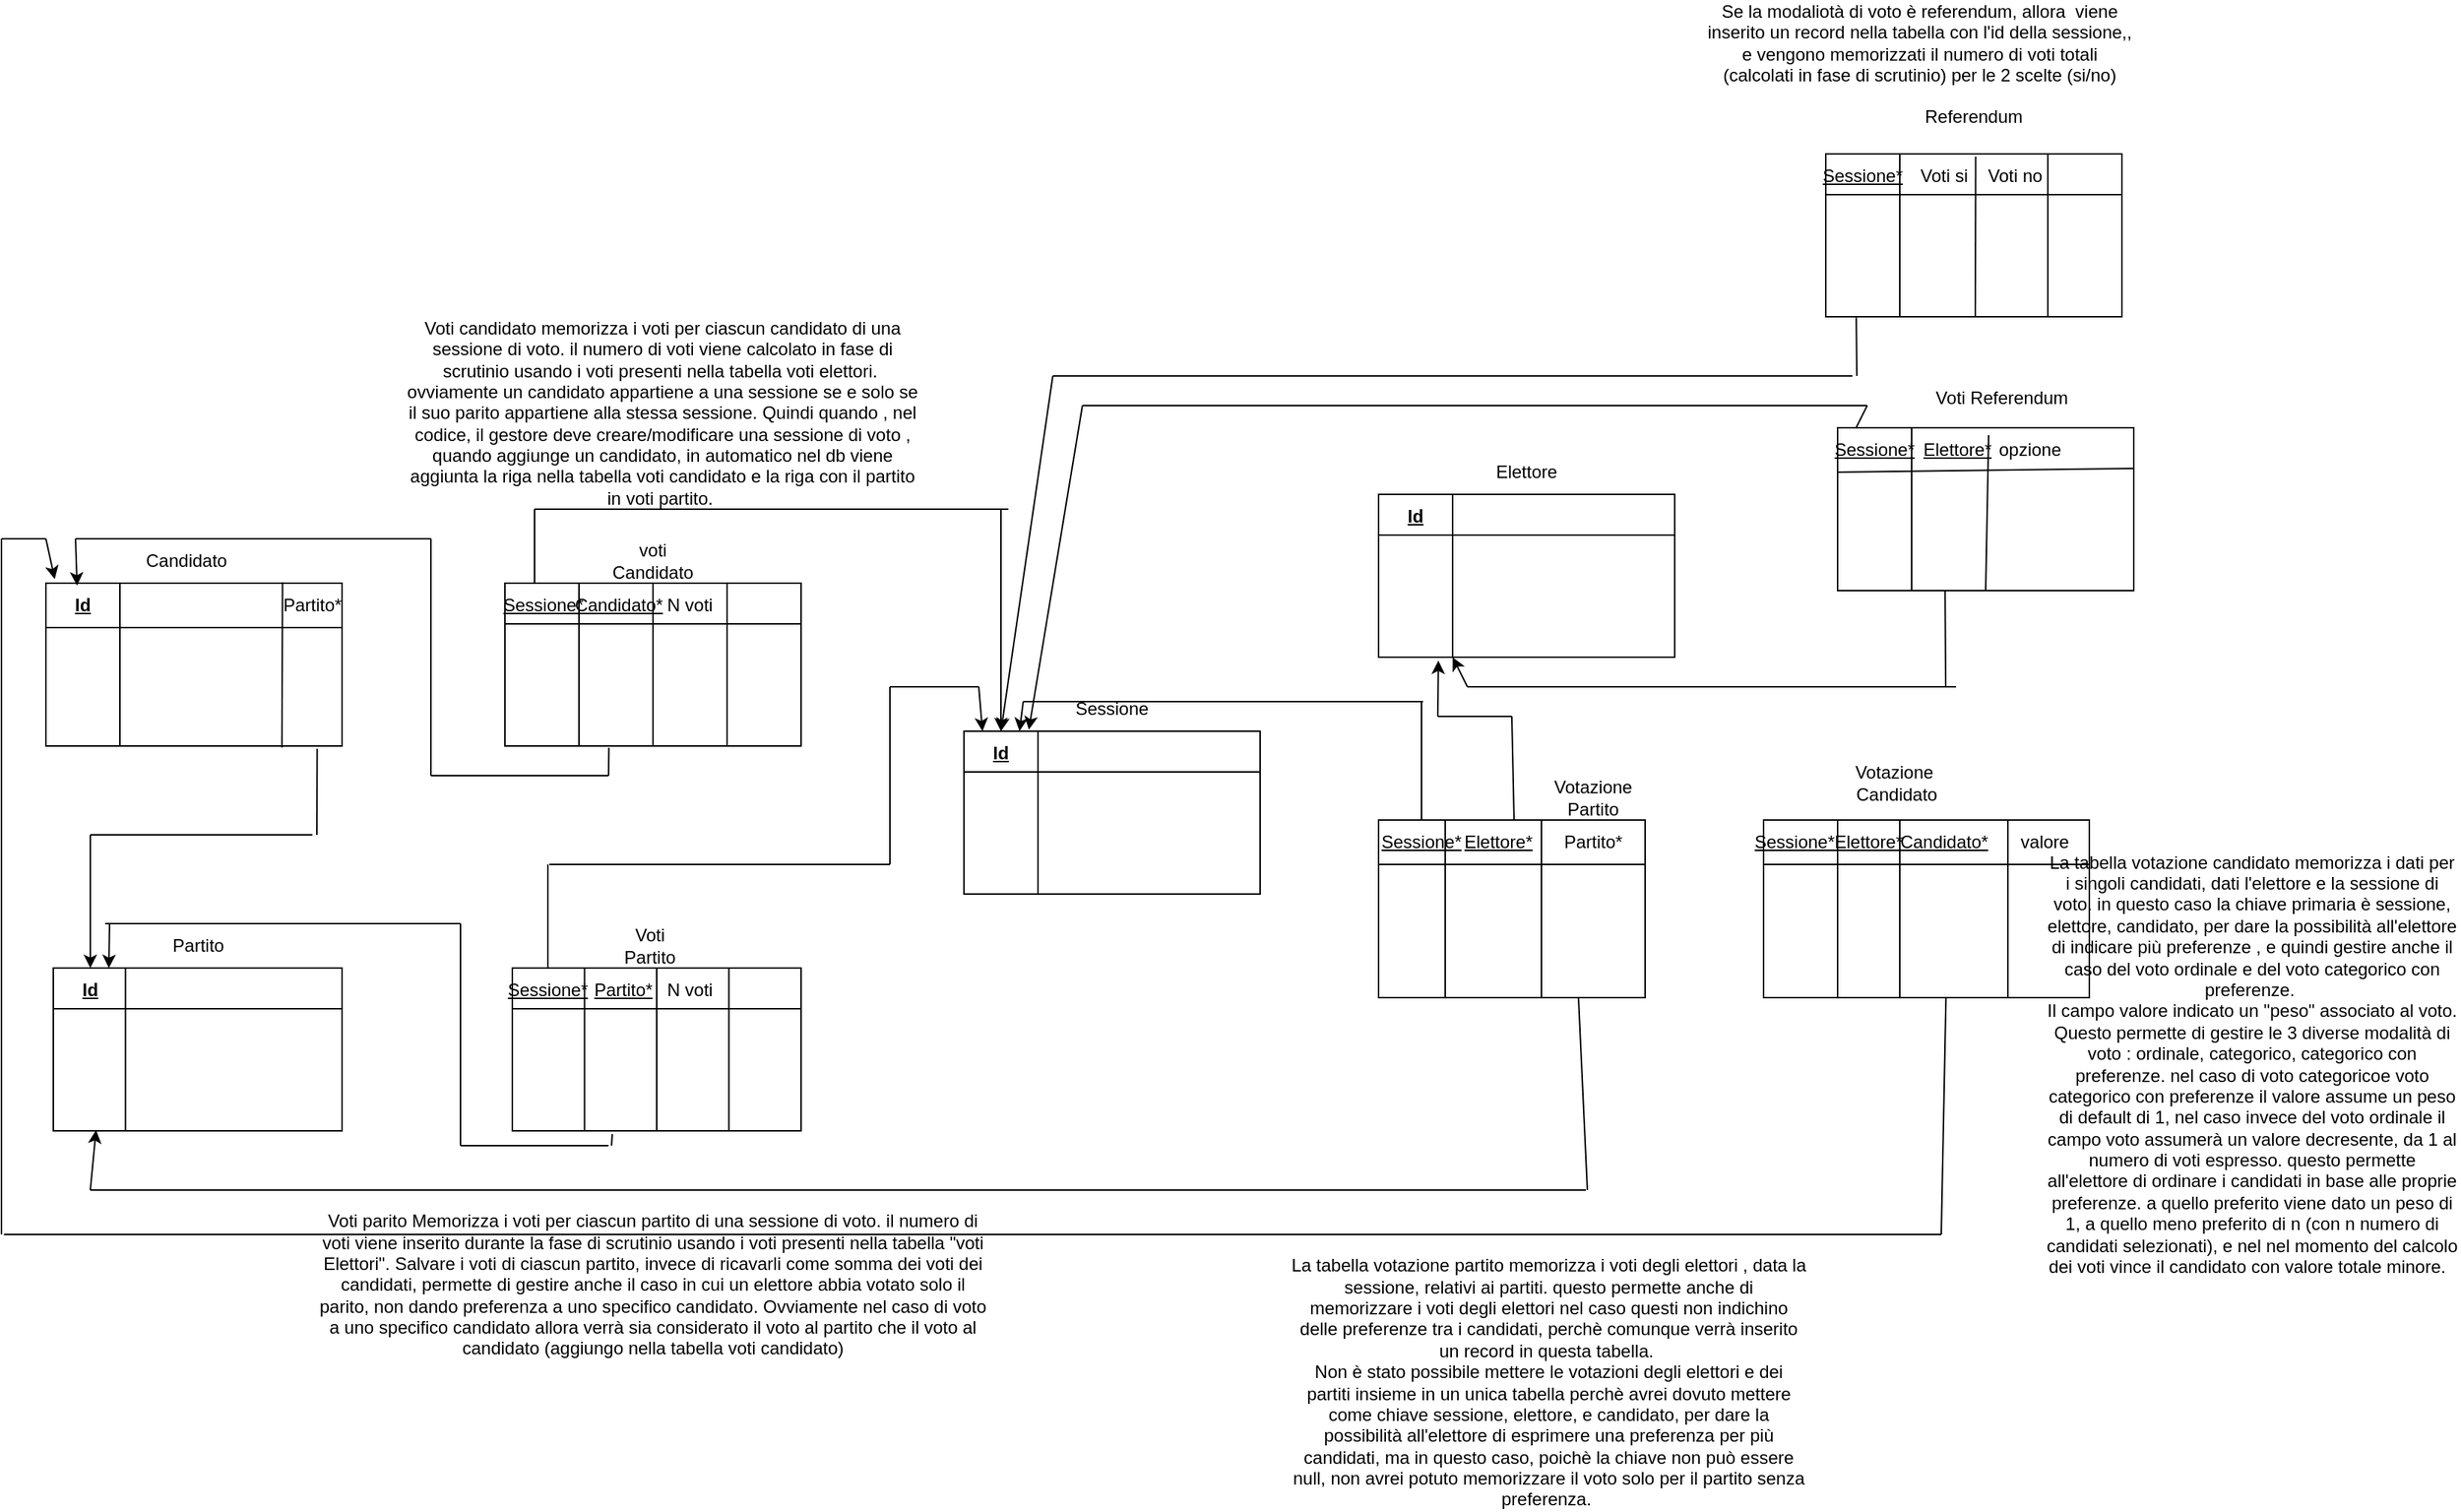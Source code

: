 <mxfile version="16.5.1" type="device"><diagram id="iK6QYG5DItHGJXL4igL5" name="Pagina-1"><mxGraphModel dx="1735" dy="2481" grid="1" gridSize="10" guides="1" tooltips="1" connect="1" arrows="1" fold="1" page="1" pageScale="1" pageWidth="827" pageHeight="1169" math="0" shadow="0"><root><mxCell id="0"/><mxCell id="1" parent="0"/><mxCell id="1X4aFng8mvz36f10q6IP-1" value="" style="rounded=0;whiteSpace=wrap;html=1;" vertex="1" parent="1"><mxGeometry x="70" y="110" width="200" height="110" as="geometry"/></mxCell><mxCell id="1X4aFng8mvz36f10q6IP-2" value="Candidato&lt;br&gt;" style="text;html=1;strokeColor=none;fillColor=none;align=center;verticalAlign=middle;whiteSpace=wrap;rounded=0;" vertex="1" parent="1"><mxGeometry x="135" y="80" width="60" height="30" as="geometry"/></mxCell><mxCell id="1X4aFng8mvz36f10q6IP-3" value="" style="rounded=0;whiteSpace=wrap;html=1;" vertex="1" parent="1"><mxGeometry x="75" y="370" width="195" height="110" as="geometry"/></mxCell><mxCell id="1X4aFng8mvz36f10q6IP-4" value="Partito&lt;br&gt;" style="text;html=1;strokeColor=none;fillColor=none;align=center;verticalAlign=middle;whiteSpace=wrap;rounded=0;" vertex="1" parent="1"><mxGeometry x="143" y="340" width="60" height="30" as="geometry"/></mxCell><mxCell id="1X4aFng8mvz36f10q6IP-5" value="" style="endArrow=none;html=1;rounded=0;entryX=0.25;entryY=0;entryDx=0;entryDy=0;exitX=0.25;exitY=1;exitDx=0;exitDy=0;" edge="1" parent="1" source="1X4aFng8mvz36f10q6IP-1" target="1X4aFng8mvz36f10q6IP-1"><mxGeometry width="50" height="50" relative="1" as="geometry"><mxPoint x="100" y="160" as="sourcePoint"/><mxPoint x="150" y="110" as="targetPoint"/></mxGeometry></mxCell><mxCell id="1X4aFng8mvz36f10q6IP-6" value="" style="endArrow=none;html=1;rounded=0;entryX=0.25;entryY=0;entryDx=0;entryDy=0;exitX=0.25;exitY=1;exitDx=0;exitDy=0;" edge="1" parent="1" source="1X4aFng8mvz36f10q6IP-3" target="1X4aFng8mvz36f10q6IP-3"><mxGeometry width="50" height="50" relative="1" as="geometry"><mxPoint x="120" y="480" as="sourcePoint"/><mxPoint x="120" y="370" as="targetPoint"/></mxGeometry></mxCell><mxCell id="1X4aFng8mvz36f10q6IP-7" value="&lt;b&gt;&lt;u&gt;Id&lt;/u&gt;&lt;/b&gt;" style="text;html=1;strokeColor=none;fillColor=none;align=center;verticalAlign=middle;whiteSpace=wrap;rounded=0;" vertex="1" parent="1"><mxGeometry x="70" y="110" width="50" height="30" as="geometry"/></mxCell><mxCell id="1X4aFng8mvz36f10q6IP-9" value="" style="endArrow=none;html=1;rounded=0;entryX=1;entryY=0.25;entryDx=0;entryDy=0;exitX=0;exitY=0.25;exitDx=0;exitDy=0;" edge="1" parent="1" source="1X4aFng8mvz36f10q6IP-3" target="1X4aFng8mvz36f10q6IP-3"><mxGeometry width="50" height="50" relative="1" as="geometry"><mxPoint x="90" y="450" as="sourcePoint"/><mxPoint x="140" y="400" as="targetPoint"/></mxGeometry></mxCell><mxCell id="1X4aFng8mvz36f10q6IP-10" value="&lt;b&gt;&lt;u&gt;Id&lt;/u&gt;&lt;/b&gt;" style="text;html=1;strokeColor=none;fillColor=none;align=center;verticalAlign=middle;whiteSpace=wrap;rounded=0;" vertex="1" parent="1"><mxGeometry x="75" y="370" width="50" height="30" as="geometry"/></mxCell><mxCell id="1X4aFng8mvz36f10q6IP-11" value="" style="endArrow=none;html=1;rounded=0;entryX=0.916;entryY=1.017;entryDx=0;entryDy=0;entryPerimeter=0;" edge="1" parent="1" target="1X4aFng8mvz36f10q6IP-1"><mxGeometry width="50" height="50" relative="1" as="geometry"><mxPoint x="253" y="280" as="sourcePoint"/><mxPoint x="290" y="230" as="targetPoint"/></mxGeometry></mxCell><mxCell id="1X4aFng8mvz36f10q6IP-14" value="" style="endArrow=classic;html=1;rounded=0;jumpStyle=line;entryX=0.5;entryY=0;entryDx=0;entryDy=0;" edge="1" parent="1" target="1X4aFng8mvz36f10q6IP-10"><mxGeometry width="50" height="50" relative="1" as="geometry"><mxPoint x="100" y="280" as="sourcePoint"/><mxPoint x="380" y="340" as="targetPoint"/></mxGeometry></mxCell><mxCell id="1X4aFng8mvz36f10q6IP-19" value="" style="endArrow=none;html=1;rounded=0;jumpStyle=none;exitX=0;exitY=1;exitDx=0;exitDy=0;" edge="1" parent="1" source="1X4aFng8mvz36f10q6IP-7"><mxGeometry width="50" height="50" relative="1" as="geometry"><mxPoint x="90" y="200" as="sourcePoint"/><mxPoint x="270" y="140" as="targetPoint"/></mxGeometry></mxCell><mxCell id="1X4aFng8mvz36f10q6IP-21" value="" style="endArrow=none;html=1;rounded=0;jumpStyle=none;entryX=0.799;entryY=-0.006;entryDx=0;entryDy=0;entryPerimeter=0;exitX=0.797;exitY=1.01;exitDx=0;exitDy=0;exitPerimeter=0;" edge="1" parent="1" source="1X4aFng8mvz36f10q6IP-1" target="1X4aFng8mvz36f10q6IP-1"><mxGeometry width="50" height="50" relative="1" as="geometry"><mxPoint x="220" y="170" as="sourcePoint"/><mxPoint x="270" y="120" as="targetPoint"/></mxGeometry></mxCell><mxCell id="1X4aFng8mvz36f10q6IP-22" value="Partito*" style="text;html=1;strokeColor=none;fillColor=none;align=center;verticalAlign=middle;whiteSpace=wrap;rounded=0;" vertex="1" parent="1"><mxGeometry x="230" y="110" width="40" height="30" as="geometry"/></mxCell><mxCell id="1X4aFng8mvz36f10q6IP-23" value="" style="rounded=0;whiteSpace=wrap;html=1;" vertex="1" parent="1"><mxGeometry x="380" y="110" width="200" height="110" as="geometry"/></mxCell><mxCell id="1X4aFng8mvz36f10q6IP-24" value="" style="rounded=0;whiteSpace=wrap;html=1;" vertex="1" parent="1"><mxGeometry x="385" y="370" width="195" height="110" as="geometry"/></mxCell><mxCell id="1X4aFng8mvz36f10q6IP-25" value="Voti Partito" style="text;html=1;strokeColor=none;fillColor=none;align=center;verticalAlign=middle;whiteSpace=wrap;rounded=0;" vertex="1" parent="1"><mxGeometry x="448" y="340" width="60" height="30" as="geometry"/></mxCell><mxCell id="1X4aFng8mvz36f10q6IP-26" value="Voti parito Memorizza i voti per ciascun partito di una sessione di voto. il numero di voti viene inserito durante la fase di scrutinio usando i voti presenti nella tabella &quot;voti Elettori&quot;. Salvare i voti di ciascun partito, invece di ricavarli come somma dei voti dei candidati, permette di gestire anche il caso in cui un elettore abbia votato solo il parito, non dando preferenza a uno specifico candidato. Ovviamente nel caso di voto a uno specifico candidato allora verrà sia considerato il voto al partito che il voto al candidato (aggiungo nella tabella voti candidato)" style="text;html=1;strokeColor=none;fillColor=none;align=center;verticalAlign=middle;whiteSpace=wrap;rounded=0;" vertex="1" parent="1"><mxGeometry x="250" y="534" width="460" height="100" as="geometry"/></mxCell><mxCell id="1X4aFng8mvz36f10q6IP-27" value="" style="endArrow=none;html=1;rounded=0;jumpStyle=none;entryX=1;entryY=0.25;entryDx=0;entryDy=0;exitX=0;exitY=0.25;exitDx=0;exitDy=0;" edge="1" parent="1" source="1X4aFng8mvz36f10q6IP-24" target="1X4aFng8mvz36f10q6IP-24"><mxGeometry width="50" height="50" relative="1" as="geometry"><mxPoint x="430" y="440" as="sourcePoint"/><mxPoint x="480" y="390" as="targetPoint"/></mxGeometry></mxCell><mxCell id="1X4aFng8mvz36f10q6IP-28" value="" style="endArrow=none;html=1;rounded=0;jumpStyle=none;entryX=0.25;entryY=0;entryDx=0;entryDy=0;exitX=0.25;exitY=1;exitDx=0;exitDy=0;" edge="1" parent="1" source="1X4aFng8mvz36f10q6IP-24" target="1X4aFng8mvz36f10q6IP-24"><mxGeometry width="50" height="50" relative="1" as="geometry"><mxPoint x="440" y="430" as="sourcePoint"/><mxPoint x="490" y="380" as="targetPoint"/></mxGeometry></mxCell><mxCell id="1X4aFng8mvz36f10q6IP-29" value="" style="endArrow=none;html=1;rounded=0;jumpStyle=none;entryX=0.5;entryY=0;entryDx=0;entryDy=0;exitX=0.5;exitY=1;exitDx=0;exitDy=0;" edge="1" parent="1" source="1X4aFng8mvz36f10q6IP-24" target="1X4aFng8mvz36f10q6IP-24"><mxGeometry width="50" height="50" relative="1" as="geometry"><mxPoint x="490" y="440" as="sourcePoint"/><mxPoint x="540" y="390" as="targetPoint"/></mxGeometry></mxCell><mxCell id="1X4aFng8mvz36f10q6IP-30" value="" style="endArrow=none;html=1;rounded=0;jumpStyle=none;entryX=0.75;entryY=0;entryDx=0;entryDy=0;exitX=0.75;exitY=1;exitDx=0;exitDy=0;" edge="1" parent="1" source="1X4aFng8mvz36f10q6IP-24" target="1X4aFng8mvz36f10q6IP-24"><mxGeometry width="50" height="50" relative="1" as="geometry"><mxPoint x="530" y="420" as="sourcePoint"/><mxPoint x="580" y="370" as="targetPoint"/></mxGeometry></mxCell><mxCell id="1X4aFng8mvz36f10q6IP-31" value="&lt;u&gt;Sessione*&lt;/u&gt;" style="text;html=1;strokeColor=none;fillColor=none;align=center;verticalAlign=middle;whiteSpace=wrap;rounded=0;" vertex="1" parent="1"><mxGeometry x="388" y="370" width="42" height="30" as="geometry"/></mxCell><mxCell id="1X4aFng8mvz36f10q6IP-32" value="&lt;u&gt;Partito*&lt;/u&gt;" style="text;html=1;strokeColor=none;fillColor=none;align=center;verticalAlign=middle;whiteSpace=wrap;rounded=0;" vertex="1" parent="1"><mxGeometry x="430" y="370" width="60" height="30" as="geometry"/></mxCell><mxCell id="1X4aFng8mvz36f10q6IP-33" value="N voti" style="text;html=1;strokeColor=none;fillColor=none;align=center;verticalAlign=middle;whiteSpace=wrap;rounded=0;" vertex="1" parent="1"><mxGeometry x="480" y="375" width="50" height="20" as="geometry"/></mxCell><mxCell id="1X4aFng8mvz36f10q6IP-35" value="" style="endArrow=none;html=1;rounded=0;jumpStyle=none;" edge="1" parent="1"><mxGeometry width="50" height="50" relative="1" as="geometry"><mxPoint x="110" y="340" as="sourcePoint"/><mxPoint x="350" y="340" as="targetPoint"/></mxGeometry></mxCell><mxCell id="1X4aFng8mvz36f10q6IP-36" value="" style="endArrow=classic;html=1;rounded=0;jumpStyle=none;entryX=0.75;entryY=0;entryDx=0;entryDy=0;" edge="1" parent="1" target="1X4aFng8mvz36f10q6IP-10"><mxGeometry width="50" height="50" relative="1" as="geometry"><mxPoint x="113" y="340" as="sourcePoint"/><mxPoint x="170" y="340" as="targetPoint"/></mxGeometry></mxCell><mxCell id="1X4aFng8mvz36f10q6IP-37" value="" style="endArrow=none;html=1;rounded=0;jumpStyle=none;" edge="1" parent="1"><mxGeometry width="50" height="50" relative="1" as="geometry"><mxPoint x="350" y="490" as="sourcePoint"/><mxPoint x="350" y="340" as="targetPoint"/></mxGeometry></mxCell><mxCell id="1X4aFng8mvz36f10q6IP-38" value="" style="endArrow=none;html=1;rounded=0;jumpStyle=none;" edge="1" parent="1"><mxGeometry width="50" height="50" relative="1" as="geometry"><mxPoint x="350" y="490" as="sourcePoint"/><mxPoint x="450" y="490" as="targetPoint"/></mxGeometry></mxCell><mxCell id="1X4aFng8mvz36f10q6IP-41" value="" style="endArrow=none;html=1;rounded=0;jumpStyle=none;" edge="1" parent="1"><mxGeometry width="50" height="50" relative="1" as="geometry"><mxPoint x="100" y="280" as="sourcePoint"/><mxPoint x="250" y="280" as="targetPoint"/></mxGeometry></mxCell><mxCell id="1X4aFng8mvz36f10q6IP-42" value="" style="endArrow=none;html=1;rounded=0;jumpStyle=none;entryX=0.346;entryY=1.02;entryDx=0;entryDy=0;entryPerimeter=0;" edge="1" parent="1" target="1X4aFng8mvz36f10q6IP-24"><mxGeometry width="50" height="50" relative="1" as="geometry"><mxPoint x="452" y="490" as="sourcePoint"/><mxPoint x="470" y="470" as="targetPoint"/></mxGeometry></mxCell><mxCell id="1X4aFng8mvz36f10q6IP-43" value="voti Candidato" style="text;html=1;strokeColor=none;fillColor=none;align=center;verticalAlign=middle;whiteSpace=wrap;rounded=0;" vertex="1" parent="1"><mxGeometry x="450" y="80" width="60" height="30" as="geometry"/></mxCell><mxCell id="1X4aFng8mvz36f10q6IP-44" value="" style="endArrow=none;html=1;rounded=0;jumpStyle=none;entryX=1;entryY=0.25;entryDx=0;entryDy=0;exitX=0;exitY=0.25;exitDx=0;exitDy=0;" edge="1" parent="1" source="1X4aFng8mvz36f10q6IP-23" target="1X4aFng8mvz36f10q6IP-23"><mxGeometry width="50" height="50" relative="1" as="geometry"><mxPoint x="430" y="170" as="sourcePoint"/><mxPoint x="480" y="120" as="targetPoint"/></mxGeometry></mxCell><mxCell id="1X4aFng8mvz36f10q6IP-45" value="" style="endArrow=none;html=1;rounded=0;jumpStyle=none;entryX=0.25;entryY=0;entryDx=0;entryDy=0;exitX=0.25;exitY=1;exitDx=0;exitDy=0;" edge="1" parent="1" source="1X4aFng8mvz36f10q6IP-23" target="1X4aFng8mvz36f10q6IP-23"><mxGeometry width="50" height="50" relative="1" as="geometry"><mxPoint x="440" y="200" as="sourcePoint"/><mxPoint x="490" y="150" as="targetPoint"/></mxGeometry></mxCell><mxCell id="1X4aFng8mvz36f10q6IP-46" value="&lt;u&gt;Sessione*&lt;/u&gt;" style="text;html=1;strokeColor=none;fillColor=none;align=center;verticalAlign=middle;whiteSpace=wrap;rounded=0;" vertex="1" parent="1"><mxGeometry x="385" y="110" width="42" height="30" as="geometry"/></mxCell><mxCell id="1X4aFng8mvz36f10q6IP-47" value="" style="endArrow=none;html=1;rounded=0;jumpStyle=none;entryX=0.5;entryY=1;entryDx=0;entryDy=0;" edge="1" parent="1" target="1X4aFng8mvz36f10q6IP-43"><mxGeometry width="50" height="50" relative="1" as="geometry"><mxPoint x="480" y="220" as="sourcePoint"/><mxPoint x="530" y="170" as="targetPoint"/></mxGeometry></mxCell><mxCell id="1X4aFng8mvz36f10q6IP-49" value="&lt;u&gt;Candidato*&lt;/u&gt;" style="text;html=1;strokeColor=none;fillColor=none;align=center;verticalAlign=middle;whiteSpace=wrap;rounded=0;" vertex="1" parent="1"><mxGeometry x="427" y="110" width="60" height="30" as="geometry"/></mxCell><mxCell id="1X4aFng8mvz36f10q6IP-50" value="" style="endArrow=none;html=1;rounded=0;jumpStyle=none;entryX=0.75;entryY=0;entryDx=0;entryDy=0;exitX=0.75;exitY=1;exitDx=0;exitDy=0;" edge="1" parent="1"><mxGeometry width="50" height="50" relative="1" as="geometry"><mxPoint x="530" y="220" as="sourcePoint"/><mxPoint x="530" y="110" as="targetPoint"/></mxGeometry></mxCell><mxCell id="1X4aFng8mvz36f10q6IP-51" value="N voti" style="text;html=1;strokeColor=none;fillColor=none;align=center;verticalAlign=middle;whiteSpace=wrap;rounded=0;" vertex="1" parent="1"><mxGeometry x="480" y="115" width="50" height="20" as="geometry"/></mxCell><mxCell id="1X4aFng8mvz36f10q6IP-52" value="" style="endArrow=none;html=1;rounded=0;jumpStyle=none;entryX=0.351;entryY=1.01;entryDx=0;entryDy=0;entryPerimeter=0;" edge="1" parent="1" target="1X4aFng8mvz36f10q6IP-23"><mxGeometry width="50" height="50" relative="1" as="geometry"><mxPoint x="450" y="240" as="sourcePoint"/><mxPoint x="500" y="230" as="targetPoint"/></mxGeometry></mxCell><mxCell id="1X4aFng8mvz36f10q6IP-53" value="" style="endArrow=none;html=1;rounded=0;jumpStyle=none;" edge="1" parent="1"><mxGeometry width="50" height="50" relative="1" as="geometry"><mxPoint x="330" y="240" as="sourcePoint"/><mxPoint x="450" y="240" as="targetPoint"/></mxGeometry></mxCell><mxCell id="1X4aFng8mvz36f10q6IP-54" value="" style="endArrow=none;html=1;rounded=0;jumpStyle=none;" edge="1" parent="1"><mxGeometry width="50" height="50" relative="1" as="geometry"><mxPoint x="330" y="80" as="sourcePoint"/><mxPoint x="330" y="240" as="targetPoint"/></mxGeometry></mxCell><mxCell id="1X4aFng8mvz36f10q6IP-56" value="" style="endArrow=none;html=1;rounded=0;jumpStyle=none;" edge="1" parent="1"><mxGeometry width="50" height="50" relative="1" as="geometry"><mxPoint x="90" y="80" as="sourcePoint"/><mxPoint x="330" y="80" as="targetPoint"/></mxGeometry></mxCell><mxCell id="1X4aFng8mvz36f10q6IP-58" value="" style="endArrow=classic;html=1;rounded=0;jumpStyle=none;entryX=0.421;entryY=0.054;entryDx=0;entryDy=0;entryPerimeter=0;" edge="1" parent="1" target="1X4aFng8mvz36f10q6IP-7"><mxGeometry width="50" height="50" relative="1" as="geometry"><mxPoint x="90" y="80" as="sourcePoint"/><mxPoint x="110" y="70" as="targetPoint"/></mxGeometry></mxCell><mxCell id="1X4aFng8mvz36f10q6IP-60" value="" style="rounded=0;whiteSpace=wrap;html=1;" vertex="1" parent="1"><mxGeometry x="690" y="210" width="200" height="110" as="geometry"/></mxCell><mxCell id="1X4aFng8mvz36f10q6IP-61" value="Sessione" style="text;html=1;strokeColor=none;fillColor=none;align=center;verticalAlign=middle;whiteSpace=wrap;rounded=0;" vertex="1" parent="1"><mxGeometry x="760" y="180" width="60" height="30" as="geometry"/></mxCell><mxCell id="1X4aFng8mvz36f10q6IP-62" value="" style="endArrow=none;html=1;rounded=0;jumpStyle=none;entryX=1;entryY=0.25;entryDx=0;entryDy=0;exitX=0;exitY=0.25;exitDx=0;exitDy=0;" edge="1" parent="1" source="1X4aFng8mvz36f10q6IP-60" target="1X4aFng8mvz36f10q6IP-60"><mxGeometry width="50" height="50" relative="1" as="geometry"><mxPoint x="750" y="280" as="sourcePoint"/><mxPoint x="800" y="230" as="targetPoint"/></mxGeometry></mxCell><mxCell id="1X4aFng8mvz36f10q6IP-63" value="" style="endArrow=none;html=1;rounded=0;jumpStyle=none;entryX=0.25;entryY=0;entryDx=0;entryDy=0;exitX=0.25;exitY=1;exitDx=0;exitDy=0;" edge="1" parent="1" source="1X4aFng8mvz36f10q6IP-60" target="1X4aFng8mvz36f10q6IP-60"><mxGeometry width="50" height="50" relative="1" as="geometry"><mxPoint x="740" y="310" as="sourcePoint"/><mxPoint x="790" y="260" as="targetPoint"/></mxGeometry></mxCell><mxCell id="1X4aFng8mvz36f10q6IP-64" value="&lt;b&gt;&lt;u&gt;Id&lt;/u&gt;&lt;/b&gt;" style="text;html=1;strokeColor=none;fillColor=none;align=center;verticalAlign=middle;whiteSpace=wrap;rounded=0;" vertex="1" parent="1"><mxGeometry x="690" y="210" width="50" height="30" as="geometry"/></mxCell><mxCell id="1X4aFng8mvz36f10q6IP-65" value="" style="endArrow=none;html=1;rounded=0;jumpStyle=none;" edge="1" parent="1"><mxGeometry width="50" height="50" relative="1" as="geometry"><mxPoint x="400" y="110" as="sourcePoint"/><mxPoint x="400" y="60" as="targetPoint"/></mxGeometry></mxCell><mxCell id="1X4aFng8mvz36f10q6IP-66" value="" style="endArrow=none;html=1;rounded=0;jumpStyle=none;" edge="1" parent="1"><mxGeometry width="50" height="50" relative="1" as="geometry"><mxPoint x="400" y="60" as="sourcePoint"/><mxPoint x="720" y="60" as="targetPoint"/></mxGeometry></mxCell><mxCell id="1X4aFng8mvz36f10q6IP-67" value="" style="endArrow=classic;html=1;rounded=0;jumpStyle=none;entryX=0.5;entryY=0;entryDx=0;entryDy=0;" edge="1" parent="1" target="1X4aFng8mvz36f10q6IP-64"><mxGeometry width="50" height="50" relative="1" as="geometry"><mxPoint x="715" y="60" as="sourcePoint"/><mxPoint x="740" y="110" as="targetPoint"/></mxGeometry></mxCell><mxCell id="1X4aFng8mvz36f10q6IP-68" value="" style="endArrow=none;html=1;rounded=0;jumpStyle=none;exitX=0.5;exitY=0;exitDx=0;exitDy=0;" edge="1" parent="1" source="1X4aFng8mvz36f10q6IP-31"><mxGeometry width="50" height="50" relative="1" as="geometry"><mxPoint x="410" y="360" as="sourcePoint"/><mxPoint x="409" y="300" as="targetPoint"/></mxGeometry></mxCell><mxCell id="1X4aFng8mvz36f10q6IP-69" value="" style="endArrow=none;html=1;rounded=0;jumpStyle=none;" edge="1" parent="1"><mxGeometry width="50" height="50" relative="1" as="geometry"><mxPoint x="410" y="300" as="sourcePoint"/><mxPoint x="640" y="300" as="targetPoint"/></mxGeometry></mxCell><mxCell id="1X4aFng8mvz36f10q6IP-70" value="" style="endArrow=none;html=1;rounded=0;jumpStyle=none;" edge="1" parent="1"><mxGeometry width="50" height="50" relative="1" as="geometry"><mxPoint x="640" y="300" as="sourcePoint"/><mxPoint x="640" y="180" as="targetPoint"/></mxGeometry></mxCell><mxCell id="1X4aFng8mvz36f10q6IP-72" value="" style="endArrow=none;html=1;rounded=0;jumpStyle=none;" edge="1" parent="1"><mxGeometry width="50" height="50" relative="1" as="geometry"><mxPoint x="640" y="180" as="sourcePoint"/><mxPoint x="700" y="180" as="targetPoint"/></mxGeometry></mxCell><mxCell id="1X4aFng8mvz36f10q6IP-74" value="" style="endArrow=classic;html=1;rounded=0;jumpStyle=none;entryX=0.25;entryY=0;entryDx=0;entryDy=0;" edge="1" parent="1" target="1X4aFng8mvz36f10q6IP-64"><mxGeometry width="50" height="50" relative="1" as="geometry"><mxPoint x="700" y="180" as="sourcePoint"/><mxPoint x="720" y="230" as="targetPoint"/></mxGeometry></mxCell><mxCell id="1X4aFng8mvz36f10q6IP-75" value="&lt;div&gt;&lt;span&gt;Voti candidato memorizza i voti per ciascun candidato di una sessione di voto. il numero di voti viene calcolato in fase di scrutinio usando i voti presenti nella tabella voti elettori.&amp;nbsp;&lt;/span&gt;&lt;/div&gt;&lt;div&gt;&lt;span&gt;ovviamente un candidato appartiene a una sessione se e solo se il suo parito appartiene alla stessa sessione. Quindi quando , nel codice, il gestore deve creare/modificare una sessione di voto , quando aggiunge un candidato, in automatico nel db viene aggiunta la riga nella tabella voti candidato e la riga con il partito in voti partito.&amp;nbsp;&lt;/span&gt;&lt;/div&gt;" style="text;html=1;strokeColor=none;fillColor=none;align=center;verticalAlign=middle;whiteSpace=wrap;rounded=0;" vertex="1" parent="1"><mxGeometry x="313" y="-20" width="347" height="30" as="geometry"/></mxCell><mxCell id="1X4aFng8mvz36f10q6IP-76" value="" style="rounded=0;whiteSpace=wrap;html=1;" vertex="1" parent="1"><mxGeometry x="970" y="50" width="200" height="110" as="geometry"/></mxCell><mxCell id="1X4aFng8mvz36f10q6IP-77" value="Elettore" style="text;html=1;strokeColor=none;fillColor=none;align=center;verticalAlign=middle;whiteSpace=wrap;rounded=0;" vertex="1" parent="1"><mxGeometry x="1040" y="20" width="60" height="30" as="geometry"/></mxCell><mxCell id="1X4aFng8mvz36f10q6IP-78" value="" style="endArrow=none;html=1;rounded=0;jumpStyle=none;entryX=1;entryY=0.25;entryDx=0;entryDy=0;exitX=0;exitY=0.25;exitDx=0;exitDy=0;" edge="1" parent="1" source="1X4aFng8mvz36f10q6IP-76" target="1X4aFng8mvz36f10q6IP-76"><mxGeometry width="50" height="50" relative="1" as="geometry"><mxPoint x="1050" y="130" as="sourcePoint"/><mxPoint x="1100" y="80" as="targetPoint"/></mxGeometry></mxCell><mxCell id="1X4aFng8mvz36f10q6IP-79" value="" style="endArrow=none;html=1;rounded=0;jumpStyle=none;entryX=0.25;entryY=0;entryDx=0;entryDy=0;exitX=0.25;exitY=1;exitDx=0;exitDy=0;" edge="1" parent="1" source="1X4aFng8mvz36f10q6IP-76" target="1X4aFng8mvz36f10q6IP-76"><mxGeometry width="50" height="50" relative="1" as="geometry"><mxPoint x="1040" y="130" as="sourcePoint"/><mxPoint x="1090" y="80" as="targetPoint"/></mxGeometry></mxCell><mxCell id="1X4aFng8mvz36f10q6IP-80" value="&lt;b&gt;&lt;u&gt;Id&lt;/u&gt;&lt;/b&gt;" style="text;html=1;strokeColor=none;fillColor=none;align=center;verticalAlign=middle;whiteSpace=wrap;rounded=0;" vertex="1" parent="1"><mxGeometry x="970" y="50" width="50" height="30" as="geometry"/></mxCell><mxCell id="1X4aFng8mvz36f10q6IP-83" value="" style="rounded=0;whiteSpace=wrap;html=1;" vertex="1" parent="1"><mxGeometry x="970" y="270" width="180" height="120" as="geometry"/></mxCell><mxCell id="1X4aFng8mvz36f10q6IP-84" value="Votazione Partito" style="text;html=1;strokeColor=none;fillColor=none;align=center;verticalAlign=middle;whiteSpace=wrap;rounded=0;" vertex="1" parent="1"><mxGeometry x="1080" y="240" width="70" height="30" as="geometry"/></mxCell><mxCell id="1X4aFng8mvz36f10q6IP-85" value="" style="endArrow=none;html=1;rounded=0;jumpStyle=none;entryX=1;entryY=0.25;entryDx=0;entryDy=0;exitX=0;exitY=0.25;exitDx=0;exitDy=0;" edge="1" parent="1" source="1X4aFng8mvz36f10q6IP-83" target="1X4aFng8mvz36f10q6IP-83"><mxGeometry width="50" height="50" relative="1" as="geometry"><mxPoint x="1040" y="360" as="sourcePoint"/><mxPoint x="1090" y="310" as="targetPoint"/></mxGeometry></mxCell><mxCell id="1X4aFng8mvz36f10q6IP-86" value="" style="endArrow=none;html=1;rounded=0;jumpStyle=none;entryX=0.25;entryY=0;entryDx=0;entryDy=0;exitX=0.25;exitY=1;exitDx=0;exitDy=0;" edge="1" parent="1" source="1X4aFng8mvz36f10q6IP-83" target="1X4aFng8mvz36f10q6IP-83"><mxGeometry width="50" height="50" relative="1" as="geometry"><mxPoint x="1020" y="360" as="sourcePoint"/><mxPoint x="1070" y="310" as="targetPoint"/></mxGeometry></mxCell><mxCell id="1X4aFng8mvz36f10q6IP-88" value="&lt;u&gt;Elettore*&lt;/u&gt;" style="text;html=1;strokeColor=none;fillColor=none;align=center;verticalAlign=middle;whiteSpace=wrap;rounded=0;" vertex="1" parent="1"><mxGeometry x="1030" y="270" width="42" height="30" as="geometry"/></mxCell><mxCell id="1X4aFng8mvz36f10q6IP-89" value="&lt;u&gt;Sessione*&lt;/u&gt;" style="text;html=1;strokeColor=none;fillColor=none;align=center;verticalAlign=middle;whiteSpace=wrap;rounded=0;" vertex="1" parent="1"><mxGeometry x="978" y="270" width="42" height="30" as="geometry"/></mxCell><mxCell id="1X4aFng8mvz36f10q6IP-91" value="" style="endArrow=none;html=1;rounded=0;jumpStyle=none;exitX=0.5;exitY=0;exitDx=0;exitDy=0;" edge="1" parent="1" source="1X4aFng8mvz36f10q6IP-89"><mxGeometry width="50" height="50" relative="1" as="geometry"><mxPoint x="960" y="240" as="sourcePoint"/><mxPoint x="999" y="190" as="targetPoint"/></mxGeometry></mxCell><mxCell id="1X4aFng8mvz36f10q6IP-92" value="" style="endArrow=none;html=1;rounded=0;jumpStyle=none;" edge="1" parent="1"><mxGeometry width="50" height="50" relative="1" as="geometry"><mxPoint x="730" y="190" as="sourcePoint"/><mxPoint x="1000" y="190" as="targetPoint"/></mxGeometry></mxCell><mxCell id="1X4aFng8mvz36f10q6IP-93" value="" style="endArrow=classic;html=1;rounded=0;jumpStyle=none;entryX=0.75;entryY=0;entryDx=0;entryDy=0;" edge="1" parent="1" target="1X4aFng8mvz36f10q6IP-64"><mxGeometry width="50" height="50" relative="1" as="geometry"><mxPoint x="730" y="190" as="sourcePoint"/><mxPoint x="780" y="140" as="targetPoint"/></mxGeometry></mxCell><mxCell id="1X4aFng8mvz36f10q6IP-94" value="" style="endArrow=classic;html=1;rounded=0;jumpStyle=none;entryX=0.202;entryY=1.021;entryDx=0;entryDy=0;entryPerimeter=0;endFill=1;" edge="1" parent="1" target="1X4aFng8mvz36f10q6IP-76"><mxGeometry width="50" height="50" relative="1" as="geometry"><mxPoint x="1010" y="200" as="sourcePoint"/><mxPoint x="1130" y="210" as="targetPoint"/></mxGeometry></mxCell><mxCell id="1X4aFng8mvz36f10q6IP-95" value="" style="endArrow=none;html=1;rounded=0;jumpStyle=none;" edge="1" parent="1"><mxGeometry width="50" height="50" relative="1" as="geometry"><mxPoint x="1010" y="200" as="sourcePoint"/><mxPoint x="1060" y="200" as="targetPoint"/></mxGeometry></mxCell><mxCell id="1X4aFng8mvz36f10q6IP-96" value="" style="endArrow=none;html=1;rounded=0;jumpStyle=none;entryX=0.75;entryY=0;entryDx=0;entryDy=0;endFill=0;" edge="1" parent="1" target="1X4aFng8mvz36f10q6IP-88"><mxGeometry width="50" height="50" relative="1" as="geometry"><mxPoint x="1060" y="200" as="sourcePoint"/><mxPoint x="1100" y="220" as="targetPoint"/></mxGeometry></mxCell><mxCell id="1X4aFng8mvz36f10q6IP-101" value="" style="endArrow=none;html=1;rounded=0;jumpStyle=none;entryX=0.75;entryY=1;entryDx=0;entryDy=0;" edge="1" parent="1" target="1X4aFng8mvz36f10q6IP-83"><mxGeometry width="50" height="50" relative="1" as="geometry"><mxPoint x="1111" y="520" as="sourcePoint"/><mxPoint x="1110" y="430" as="targetPoint"/></mxGeometry></mxCell><mxCell id="1X4aFng8mvz36f10q6IP-102" value="" style="endArrow=none;html=1;rounded=0;jumpStyle=none;" edge="1" parent="1"><mxGeometry width="50" height="50" relative="1" as="geometry"><mxPoint x="100" y="520" as="sourcePoint"/><mxPoint x="1110" y="520" as="targetPoint"/></mxGeometry></mxCell><mxCell id="1X4aFng8mvz36f10q6IP-103" value="" style="endArrow=classic;html=1;rounded=0;jumpStyle=none;entryX=0.148;entryY=0.995;entryDx=0;entryDy=0;entryPerimeter=0;" edge="1" parent="1" target="1X4aFng8mvz36f10q6IP-3"><mxGeometry width="50" height="50" relative="1" as="geometry"><mxPoint x="100" y="520" as="sourcePoint"/><mxPoint x="110" y="500" as="targetPoint"/></mxGeometry></mxCell><mxCell id="1X4aFng8mvz36f10q6IP-108" value="" style="endArrow=none;html=1;rounded=0;jumpStyle=none;" edge="1" parent="1"><mxGeometry width="50" height="50" relative="1" as="geometry"><mxPoint x="41.667" y="550" as="sourcePoint"/><mxPoint x="1350" y="550" as="targetPoint"/></mxGeometry></mxCell><mxCell id="1X4aFng8mvz36f10q6IP-109" value="" style="endArrow=none;html=1;rounded=0;jumpStyle=none;" edge="1" parent="1"><mxGeometry width="50" height="50" relative="1" as="geometry"><mxPoint x="40" y="550" as="sourcePoint"/><mxPoint x="40" y="80" as="targetPoint"/></mxGeometry></mxCell><mxCell id="1X4aFng8mvz36f10q6IP-111" value="" style="endArrow=none;html=1;rounded=0;jumpStyle=none;" edge="1" parent="1"><mxGeometry width="50" height="50" relative="1" as="geometry"><mxPoint x="40" y="80" as="sourcePoint"/><mxPoint x="70" y="80" as="targetPoint"/></mxGeometry></mxCell><mxCell id="1X4aFng8mvz36f10q6IP-112" value="" style="endArrow=classic;html=1;rounded=0;jumpStyle=none;entryX=0.12;entryY=-0.091;entryDx=0;entryDy=0;entryPerimeter=0;" edge="1" parent="1" target="1X4aFng8mvz36f10q6IP-7"><mxGeometry width="50" height="50" relative="1" as="geometry"><mxPoint x="70" y="80" as="sourcePoint"/><mxPoint x="70" y="110" as="targetPoint"/></mxGeometry></mxCell><mxCell id="1X4aFng8mvz36f10q6IP-114" value="La tabella votazione partito memorizza i voti degli elettori , data la sessione, relativi ai partiti. questo permette anche di memorizzare i voti degli elettori nel caso questi non indichino delle preferenze tra i candidati, perchè comunque verrà inserito un record in questa tabella.&amp;nbsp;&lt;br&gt;Non è stato possibile mettere le votazioni degli elettori e dei partiti insieme in un unica tabella perchè avrei dovuto mettere come chiave sessione, elettore, e candidato, per dare la possibilità all'elettore di esprimere una preferenza per più candidati, ma in questo caso, poichè la chiave non può essere null, non avrei potuto memorizzare il voto solo per il partito senza preferenza.&amp;nbsp;" style="text;html=1;strokeColor=none;fillColor=none;align=center;verticalAlign=middle;whiteSpace=wrap;rounded=0;" vertex="1" parent="1"><mxGeometry x="910" y="570" width="350" height="160" as="geometry"/></mxCell><mxCell id="1X4aFng8mvz36f10q6IP-117" value="" style="endArrow=none;html=1;rounded=0;jumpStyle=none;entryX=0.5;entryY=0;entryDx=0;entryDy=0;exitX=0.5;exitY=1;exitDx=0;exitDy=0;" edge="1" parent="1"><mxGeometry width="50" height="50" relative="1" as="geometry"><mxPoint x="1080" y="390" as="sourcePoint"/><mxPoint x="1080" y="270" as="targetPoint"/><Array as="points"/></mxGeometry></mxCell><mxCell id="1X4aFng8mvz36f10q6IP-125" value="" style="rounded=0;whiteSpace=wrap;html=1;" vertex="1" parent="1"><mxGeometry x="1230" y="270" width="220" height="120" as="geometry"/></mxCell><mxCell id="1X4aFng8mvz36f10q6IP-126" value="" style="endArrow=none;html=1;rounded=0;jumpStyle=none;entryX=1;entryY=0.25;entryDx=0;entryDy=0;exitX=0;exitY=0.25;exitDx=0;exitDy=0;" edge="1" parent="1" source="1X4aFng8mvz36f10q6IP-125" target="1X4aFng8mvz36f10q6IP-125"><mxGeometry width="50" height="50" relative="1" as="geometry"><mxPoint x="1310" y="350" as="sourcePoint"/><mxPoint x="1360" y="300" as="targetPoint"/></mxGeometry></mxCell><mxCell id="1X4aFng8mvz36f10q6IP-127" value="&lt;u&gt;Sessione*&lt;/u&gt;" style="text;html=1;strokeColor=none;fillColor=none;align=center;verticalAlign=middle;whiteSpace=wrap;rounded=0;" vertex="1" parent="1"><mxGeometry x="1230" y="270" width="42" height="30" as="geometry"/></mxCell><mxCell id="1X4aFng8mvz36f10q6IP-128" value="" style="endArrow=none;html=1;rounded=0;jumpStyle=none;entryX=0.25;entryY=0;entryDx=0;entryDy=0;exitX=0.25;exitY=1;exitDx=0;exitDy=0;" edge="1" parent="1"><mxGeometry width="50" height="50" relative="1" as="geometry"><mxPoint x="1280" y="390" as="sourcePoint"/><mxPoint x="1280" y="270" as="targetPoint"/></mxGeometry></mxCell><mxCell id="1X4aFng8mvz36f10q6IP-129" value="&lt;u&gt;Elettore*&lt;/u&gt;" style="text;html=1;strokeColor=none;fillColor=none;align=center;verticalAlign=middle;whiteSpace=wrap;rounded=0;" vertex="1" parent="1"><mxGeometry x="1280" y="270" width="42" height="30" as="geometry"/></mxCell><mxCell id="1X4aFng8mvz36f10q6IP-130" value="" style="endArrow=none;html=1;rounded=0;jumpStyle=none;entryX=0.5;entryY=0;entryDx=0;entryDy=0;exitX=0.5;exitY=1;exitDx=0;exitDy=0;" edge="1" parent="1"><mxGeometry width="50" height="50" relative="1" as="geometry"><mxPoint x="1322" y="390" as="sourcePoint"/><mxPoint x="1322" y="270" as="targetPoint"/><Array as="points"/></mxGeometry></mxCell><mxCell id="1X4aFng8mvz36f10q6IP-132" value="Votazione&amp;nbsp;&lt;br&gt;Candidato" style="text;html=1;strokeColor=none;fillColor=none;align=center;verticalAlign=middle;whiteSpace=wrap;rounded=0;" vertex="1" parent="1"><mxGeometry x="1290" y="230" width="60" height="30" as="geometry"/></mxCell><mxCell id="1X4aFng8mvz36f10q6IP-133" value="&lt;u&gt;Candidato*&lt;/u&gt;" style="text;html=1;strokeColor=none;fillColor=none;align=center;verticalAlign=middle;whiteSpace=wrap;rounded=0;" vertex="1" parent="1"><mxGeometry x="1322" y="270" width="60" height="30" as="geometry"/></mxCell><mxCell id="1X4aFng8mvz36f10q6IP-134" value="Partito*" style="text;html=1;strokeColor=none;fillColor=none;align=center;verticalAlign=middle;whiteSpace=wrap;rounded=0;" vertex="1" parent="1"><mxGeometry x="1085" y="270" width="60" height="30" as="geometry"/></mxCell><mxCell id="1X4aFng8mvz36f10q6IP-135" value="" style="endArrow=none;html=1;rounded=0;jumpStyle=none;entryX=0.75;entryY=0;entryDx=0;entryDy=0;exitX=0.75;exitY=1;exitDx=0;exitDy=0;" edge="1" parent="1" source="1X4aFng8mvz36f10q6IP-125" target="1X4aFng8mvz36f10q6IP-125"><mxGeometry width="50" height="50" relative="1" as="geometry"><mxPoint x="1380" y="370" as="sourcePoint"/><mxPoint x="1430" y="320" as="targetPoint"/></mxGeometry></mxCell><mxCell id="1X4aFng8mvz36f10q6IP-136" value="valore" style="text;html=1;strokeColor=none;fillColor=none;align=center;verticalAlign=middle;whiteSpace=wrap;rounded=0;" vertex="1" parent="1"><mxGeometry x="1390" y="270" width="60" height="30" as="geometry"/></mxCell><mxCell id="1X4aFng8mvz36f10q6IP-137" value="" style="endArrow=none;html=1;rounded=0;jumpStyle=none;entryX=0.56;entryY=1;entryDx=0;entryDy=0;entryPerimeter=0;" edge="1" parent="1" target="1X4aFng8mvz36f10q6IP-125"><mxGeometry width="50" height="50" relative="1" as="geometry"><mxPoint x="1350" y="550" as="sourcePoint"/><mxPoint x="1350" y="450" as="targetPoint"/></mxGeometry></mxCell><mxCell id="1X4aFng8mvz36f10q6IP-138" value="La tabella votazione candidato memorizza i dati per i singoli candidati, dati l'elettore e la sessione di voto. in questo caso la chiave primaria è sessione, elettore, candidato, per dare la possibilità all'elettore di indicare più preferenze , e quindi gestire anche il caso del voto ordinale e del voto categorico con preferenze.&amp;nbsp;&lt;br&gt;Il campo valore indicato un &quot;peso&quot; associato al voto. Questo permette di gestire le 3 diverse modalità di voto : ordinale, categorico, categorico con preferenze. nel caso di voto categoricoe voto categorico con preferenze il valore assume un peso di default di 1, nel caso invece del voto ordinale il campo voto assumerà un valore decresente, da 1 al numero di voti espresso. questo permette all'elettore di ordinare i candidati in base alle proprie preferenze. a quello preferito viene dato un peso di 1, a quello meno preferito di n (con n numero di candidati selezionati), e nel nel momento del calcolo dei voti vince il candidato con valore totale minore.&amp;nbsp;&amp;nbsp;" style="text;html=1;strokeColor=none;fillColor=none;align=center;verticalAlign=middle;whiteSpace=wrap;rounded=0;" vertex="1" parent="1"><mxGeometry x="1420" y="420" width="280" height="30" as="geometry"/></mxCell><mxCell id="1X4aFng8mvz36f10q6IP-139" value="" style="rounded=0;whiteSpace=wrap;html=1;" vertex="1" parent="1"><mxGeometry x="1272" y="-180" width="200" height="110" as="geometry"/></mxCell><mxCell id="1X4aFng8mvz36f10q6IP-140" value="Referendum&lt;br&gt;" style="text;html=1;strokeColor=none;fillColor=none;align=center;verticalAlign=middle;whiteSpace=wrap;rounded=0;" vertex="1" parent="1"><mxGeometry x="1342" y="-220" width="60" height="30" as="geometry"/></mxCell><mxCell id="1X4aFng8mvz36f10q6IP-142" value="Se la modaliotà di voto è referendum, allora&amp;nbsp; viene inserito un record nella tabella con l'id della sessione,, e vengono memorizzati il numero di voti totali (calcolati in fase di scrutinio) per le 2 scelte (si/no)" style="text;html=1;strokeColor=none;fillColor=none;align=center;verticalAlign=middle;whiteSpace=wrap;rounded=0;" vertex="1" parent="1"><mxGeometry x="1191" y="-270" width="289" height="30" as="geometry"/></mxCell><mxCell id="1X4aFng8mvz36f10q6IP-143" value="" style="endArrow=none;html=1;rounded=0;jumpStyle=none;entryX=1;entryY=0.25;entryDx=0;entryDy=0;exitX=0;exitY=0.25;exitDx=0;exitDy=0;" edge="1" parent="1" source="1X4aFng8mvz36f10q6IP-139" target="1X4aFng8mvz36f10q6IP-139"><mxGeometry width="50" height="50" relative="1" as="geometry"><mxPoint x="1190" y="-130" as="sourcePoint"/><mxPoint x="1240" y="-180" as="targetPoint"/></mxGeometry></mxCell><mxCell id="1X4aFng8mvz36f10q6IP-144" value="" style="endArrow=none;html=1;rounded=0;jumpStyle=none;entryX=0.25;entryY=0;entryDx=0;entryDy=0;exitX=0.25;exitY=1;exitDx=0;exitDy=0;" edge="1" parent="1" source="1X4aFng8mvz36f10q6IP-139" target="1X4aFng8mvz36f10q6IP-139"><mxGeometry width="50" height="50" relative="1" as="geometry"><mxPoint x="1330" y="-80" as="sourcePoint"/><mxPoint x="1380" y="-130" as="targetPoint"/></mxGeometry></mxCell><mxCell id="1X4aFng8mvz36f10q6IP-145" value="&lt;u&gt;Sessione*&lt;/u&gt;" style="text;html=1;strokeColor=none;fillColor=none;align=center;verticalAlign=middle;whiteSpace=wrap;rounded=0;" vertex="1" parent="1"><mxGeometry x="1272" y="-180" width="50" height="30" as="geometry"/></mxCell><mxCell id="1X4aFng8mvz36f10q6IP-146" value="" style="endArrow=none;html=1;rounded=0;jumpStyle=none;entryX=0.103;entryY=1.006;entryDx=0;entryDy=0;entryPerimeter=0;" edge="1" parent="1" target="1X4aFng8mvz36f10q6IP-139"><mxGeometry width="50" height="50" relative="1" as="geometry"><mxPoint x="1293" y="-30" as="sourcePoint"/><mxPoint x="1330" y="-50" as="targetPoint"/></mxGeometry></mxCell><mxCell id="1X4aFng8mvz36f10q6IP-147" value="Voti si" style="text;html=1;strokeColor=none;fillColor=none;align=center;verticalAlign=middle;whiteSpace=wrap;rounded=0;" vertex="1" parent="1"><mxGeometry x="1322" y="-180" width="60" height="30" as="geometry"/></mxCell><mxCell id="1X4aFng8mvz36f10q6IP-148" value="" style="endArrow=none;html=1;rounded=0;jumpStyle=none;entryX=0.854;entryY=0.057;entryDx=0;entryDy=0;entryPerimeter=0;" edge="1" parent="1" target="1X4aFng8mvz36f10q6IP-147"><mxGeometry width="50" height="50" relative="1" as="geometry"><mxPoint x="1373" y="-70" as="sourcePoint"/><mxPoint x="1440" y="-130" as="targetPoint"/></mxGeometry></mxCell><mxCell id="1X4aFng8mvz36f10q6IP-149" value="" style="endArrow=none;html=1;rounded=0;jumpStyle=none;entryX=0.75;entryY=0;entryDx=0;entryDy=0;exitX=0.75;exitY=1;exitDx=0;exitDy=0;" edge="1" parent="1" source="1X4aFng8mvz36f10q6IP-139" target="1X4aFng8mvz36f10q6IP-139"><mxGeometry width="50" height="50" relative="1" as="geometry"><mxPoint x="1430" y="-110" as="sourcePoint"/><mxPoint x="1480" y="-160" as="targetPoint"/></mxGeometry></mxCell><mxCell id="1X4aFng8mvz36f10q6IP-150" value="Voti no" style="text;html=1;strokeColor=none;fillColor=none;align=center;verticalAlign=middle;whiteSpace=wrap;rounded=0;" vertex="1" parent="1"><mxGeometry x="1370" y="-180" width="60" height="30" as="geometry"/></mxCell><mxCell id="1X4aFng8mvz36f10q6IP-151" value="" style="endArrow=none;html=1;rounded=0;jumpStyle=none;" edge="1" parent="1"><mxGeometry width="50" height="50" relative="1" as="geometry"><mxPoint x="750" y="-30" as="sourcePoint"/><mxPoint x="1290" y="-30" as="targetPoint"/></mxGeometry></mxCell><mxCell id="1X4aFng8mvz36f10q6IP-152" value="" style="endArrow=classic;html=1;rounded=0;jumpStyle=none;entryX=0.5;entryY=0;entryDx=0;entryDy=0;" edge="1" parent="1" target="1X4aFng8mvz36f10q6IP-64"><mxGeometry width="50" height="50" relative="1" as="geometry"><mxPoint x="750" y="-30" as="sourcePoint"/><mxPoint x="790" y="-10" as="targetPoint"/></mxGeometry></mxCell><mxCell id="1X4aFng8mvz36f10q6IP-154" value="" style="rounded=0;whiteSpace=wrap;html=1;" vertex="1" parent="1"><mxGeometry x="1280" y="5" width="200" height="110" as="geometry"/></mxCell><mxCell id="1X4aFng8mvz36f10q6IP-155" value="Voti Referendum" style="text;html=1;strokeColor=none;fillColor=none;align=center;verticalAlign=middle;whiteSpace=wrap;rounded=0;" vertex="1" parent="1"><mxGeometry x="1342" y="-30" width="98" height="30" as="geometry"/></mxCell><mxCell id="1X4aFng8mvz36f10q6IP-156" value="&lt;u&gt;Sessione*&lt;/u&gt;" style="text;html=1;strokeColor=none;fillColor=none;align=center;verticalAlign=middle;whiteSpace=wrap;rounded=0;" vertex="1" parent="1"><mxGeometry x="1280" y="5" width="50" height="30" as="geometry"/></mxCell><mxCell id="1X4aFng8mvz36f10q6IP-157" value="" style="endArrow=none;html=1;rounded=0;jumpStyle=none;entryX=0.25;entryY=0;entryDx=0;entryDy=0;exitX=0.25;exitY=1;exitDx=0;exitDy=0;" edge="1" parent="1" source="1X4aFng8mvz36f10q6IP-154" target="1X4aFng8mvz36f10q6IP-154"><mxGeometry width="50" height="50" relative="1" as="geometry"><mxPoint x="1340" y="100" as="sourcePoint"/><mxPoint x="1390" y="50" as="targetPoint"/></mxGeometry></mxCell><mxCell id="1X4aFng8mvz36f10q6IP-158" value="" style="endArrow=none;html=1;rounded=0;jumpStyle=none;entryX=1;entryY=0.25;entryDx=0;entryDy=0;exitX=0;exitY=1;exitDx=0;exitDy=0;" edge="1" parent="1" source="1X4aFng8mvz36f10q6IP-156" target="1X4aFng8mvz36f10q6IP-154"><mxGeometry width="50" height="50" relative="1" as="geometry"><mxPoint x="1380" y="60" as="sourcePoint"/><mxPoint x="1430" y="10" as="targetPoint"/></mxGeometry></mxCell><mxCell id="1X4aFng8mvz36f10q6IP-159" value="&lt;u&gt;Elettore*&lt;/u&gt;" style="text;html=1;strokeColor=none;fillColor=none;align=center;verticalAlign=middle;whiteSpace=wrap;rounded=0;" vertex="1" parent="1"><mxGeometry x="1340" y="5" width="42" height="30" as="geometry"/></mxCell><mxCell id="1X4aFng8mvz36f10q6IP-160" value="" style="endArrow=none;html=1;rounded=0;jumpStyle=none;exitX=0.5;exitY=1;exitDx=0;exitDy=0;" edge="1" parent="1" source="1X4aFng8mvz36f10q6IP-154"><mxGeometry width="50" height="50" relative="1" as="geometry"><mxPoint x="1390" y="120" as="sourcePoint"/><mxPoint x="1382" y="10" as="targetPoint"/></mxGeometry></mxCell><mxCell id="1X4aFng8mvz36f10q6IP-161" value="opzione" style="text;html=1;strokeColor=none;fillColor=none;align=center;verticalAlign=middle;whiteSpace=wrap;rounded=0;" vertex="1" parent="1"><mxGeometry x="1380" y="5" width="60" height="30" as="geometry"/></mxCell><mxCell id="1X4aFng8mvz36f10q6IP-162" value="" style="endArrow=none;html=1;rounded=0;jumpStyle=none;entryX=0.363;entryY=0.995;entryDx=0;entryDy=0;entryPerimeter=0;" edge="1" parent="1" target="1X4aFng8mvz36f10q6IP-154"><mxGeometry width="50" height="50" relative="1" as="geometry"><mxPoint x="1353" y="180" as="sourcePoint"/><mxPoint x="1400" y="140" as="targetPoint"/></mxGeometry></mxCell><mxCell id="1X4aFng8mvz36f10q6IP-163" value="" style="endArrow=none;html=1;rounded=0;jumpStyle=none;" edge="1" parent="1"><mxGeometry width="50" height="50" relative="1" as="geometry"><mxPoint x="1030" y="180" as="sourcePoint"/><mxPoint x="1360" y="180" as="targetPoint"/></mxGeometry></mxCell><mxCell id="1X4aFng8mvz36f10q6IP-164" value="" style="endArrow=classic;html=1;rounded=0;jumpStyle=none;" edge="1" parent="1"><mxGeometry width="50" height="50" relative="1" as="geometry"><mxPoint x="1030" y="180" as="sourcePoint"/><mxPoint x="1020" y="160" as="targetPoint"/></mxGeometry></mxCell><mxCell id="1X4aFng8mvz36f10q6IP-167" value="" style="endArrow=none;html=1;rounded=0;jumpStyle=none;" edge="1" parent="1"><mxGeometry width="50" height="50" relative="1" as="geometry"><mxPoint x="770" y="-10" as="sourcePoint"/><mxPoint x="1300" y="-10" as="targetPoint"/></mxGeometry></mxCell><mxCell id="1X4aFng8mvz36f10q6IP-169" value="" style="endArrow=none;html=1;rounded=0;jumpStyle=none;exitX=0.25;exitY=0;exitDx=0;exitDy=0;" edge="1" parent="1" source="1X4aFng8mvz36f10q6IP-156"><mxGeometry width="50" height="50" relative="1" as="geometry"><mxPoint x="1200" y="50" as="sourcePoint"/><mxPoint x="1300" y="-10" as="targetPoint"/></mxGeometry></mxCell><mxCell id="1X4aFng8mvz36f10q6IP-170" value="" style="endArrow=classic;html=1;rounded=0;jumpStyle=none;entryX=0.876;entryY=-0.035;entryDx=0;entryDy=0;entryPerimeter=0;" edge="1" parent="1" target="1X4aFng8mvz36f10q6IP-64"><mxGeometry width="50" height="50" relative="1" as="geometry"><mxPoint x="770" y="-10" as="sourcePoint"/><mxPoint x="740" y="170" as="targetPoint"/></mxGeometry></mxCell></root></mxGraphModel></diagram></mxfile>